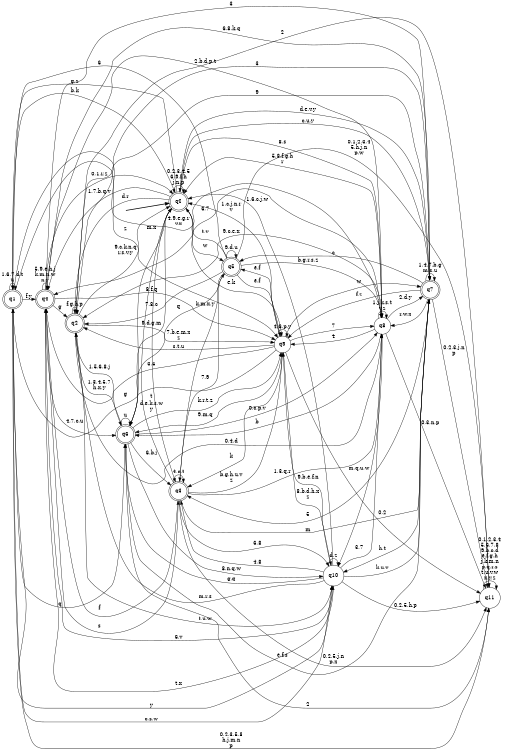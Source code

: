 digraph BlueStar {
__start0 [style = invis, shape = none, label = "", width = 0, height = 0];

rankdir=LR;
size="8,5";

s0 [style="rounded,filled", color="black", fillcolor="white" shape="doublecircle", label="q0"];
s1 [style="rounded,filled", color="black", fillcolor="white" shape="doublecircle", label="q1"];
s2 [style="rounded,filled", color="black", fillcolor="white" shape="doublecircle", label="q2"];
s3 [style="rounded,filled", color="black", fillcolor="white" shape="doublecircle", label="q3"];
s4 [style="rounded,filled", color="black", fillcolor="white" shape="doublecircle", label="q4"];
s5 [style="rounded,filled", color="black", fillcolor="white" shape="doublecircle", label="q5"];
s6 [style="rounded,filled", color="black", fillcolor="white" shape="doublecircle", label="q6"];
s7 [style="rounded,filled", color="black", fillcolor="white" shape="doublecircle", label="q7"];
s8 [style="filled", color="black", fillcolor="white" shape="circle", label="q8"];
s9 [style="filled", color="black", fillcolor="white" shape="circle", label="q9"];
s10 [style="filled", color="black", fillcolor="white" shape="circle", label="q10"];
s11 [style="filled", color="black", fillcolor="white" shape="circle", label="q11"];
subgraph cluster_main { 
	graph [pad=".75", ranksep="0.15", nodesep="0.15"];
	 style=invis; 
	__start0 -> s0 [penwidth=2];
}
s0 -> s0 [label="0,2,3,4,5\n6,9,f,h\nj,n,p"];
s0 -> s1 [label="g,z"];
s0 -> s2 [label="d,r"];
s0 -> s3 [label="t"];
s0 -> s4 [label="1,7,b,q,v"];
s0 -> s5 [label="w"];
s0 -> s6 [label="m,x"];
s0 -> s7 [label="c,u,y"];
s0 -> s8 [label="8,s"];
s0 -> s9 [label="e,k"];
s1 -> s0 [label="b,k"];
s1 -> s1 [label="1,6,7,d,t\nu"];
s1 -> s4 [label="f,y"];
s1 -> s6 [label="q"];
s1 -> s8 [label="4,9,e,g,r\nv,x"];
s1 -> s9 [label="z"];
s1 -> s10 [label="c,s,w"];
s1 -> s11 [label="0,2,3,5,8\nh,j,m,n\np"];
s2 -> s0 [label="9,c,k,n,q\nr,s,v,y"];
s2 -> s2 [label="f,g,h,p"];
s2 -> s6 [label="1,5,6,8,j"];
s2 -> s7 [label="3"];
s2 -> s8 [label="0,4,d"];
s2 -> s9 [label="7,b,e,m,x\nz"];
s2 -> s10 [label="t,u,w"];
s2 -> s11 [label="2"];
s3 -> s0 [label="d,e,k,s,w\ny"];
s3 -> s3 [label="4,c,t"];
s3 -> s4 [label="f"];
s3 -> s5 [label="7,9"];
s3 -> s7 [label="m"];
s3 -> s8 [label="1,3,q,r"];
s3 -> s9 [label="b,g,h,u,v\nz"];
s3 -> s10 [label="6,8"];
s3 -> s11 [label="0,2,5,j,n\np,x"];
s4 -> s0 [label="0,1,r,z"];
s4 -> s2 [label="g"];
s4 -> s3 [label="s"];
s4 -> s4 [label="5,9,e,h,j\nk,m,n,w\nx,y"];
s4 -> s6 [label="4,7,c,u"];
s4 -> s7 [label="3"];
s4 -> s8 [label="2,b,d,p,t"];
s4 -> s9 [label="8,f,q"];
s4 -> s10 [label="6,v"];
s5 -> s0 [label="t,v"];
s5 -> s1 [label="6"];
s5 -> s2 [label="7,8,c"];
s5 -> s3 [label="k,m,x,y"];
s5 -> s5 [label="9,d,u"];
s5 -> s6 [label="q"];
s5 -> s8 [label="b,g,r,s,z"];
s5 -> s9 [label="e,f"];
s5 -> s11 [label="0,1,2,3,4\n5,h,j,n\np,w"];
s6 -> s0 [label="9,d,g,m"];
s6 -> s2 [label="1,3,4,5,7\nh,x,y"];
s6 -> s3 [label="6,b,j"];
s6 -> s6 [label="u"];
s6 -> s7 [label="e,f,s"];
s6 -> s8 [label="0,c,p,v"];
s6 -> s9 [label="k,r,t,z"];
s6 -> s10 [label="8,n,q,w"];
s6 -> s11 [label="2"];
s7 -> s0 [label="d,e,v,y"];
s7 -> s2 [label="9"];
s7 -> s3 [label="5"];
s7 -> s4 [label="6,8,k,q"];
s7 -> s5 [label="c"];
s7 -> s7 [label="1,4,7,b,g\nm,s,u"];
s7 -> s8 [label="r,w,x"];
s7 -> s9 [label="f,z"];
s7 -> s10 [label="h,t"];
s7 -> s11 [label="0,2,3,j,n\np"];
s8 -> s0 [label="5,8,f,g,h\nr"];
s8 -> s2 [label="9,c,e,x"];
s8 -> s4 [label="6,7"];
s8 -> s6 [label="b"];
s8 -> s7 [label="2,d,y"];
s8 -> s8 [label="1,j,k,s,t\nv,z"];
s8 -> s9 [label="4"];
s8 -> s10 [label="m,q,u,w"];
s8 -> s11 [label="0,3,n,p"];
s9 -> s0 [label="1,c,j,n,r\nv"];
s9 -> s1 [label="g"];
s9 -> s2 [label="s,t,u"];
s9 -> s3 [label="k"];
s9 -> s4 [label="3,5"];
s9 -> s5 [label="e,f"];
s9 -> s6 [label="9,m,q"];
s9 -> s7 [label="w"];
s9 -> s8 [label="7"];
s9 -> s9 [label="4,6,p,y"];
s9 -> s10 [label="8,b,d,h,x\nz"];
s9 -> s11 [label="0,2"];
s10 -> s0 [label="1,6,c,j,w"];
s10 -> s1 [label="y"];
s10 -> s2 [label="m,r,s"];
s10 -> s3 [label="4,8"];
s10 -> s4 [label="t,x"];
s10 -> s6 [label="g,q"];
s10 -> s7 [label="k,u,v"];
s10 -> s8 [label="3,7"];
s10 -> s9 [label="9,b,e,f,n"];
s10 -> s10 [label="d,z"];
s10 -> s11 [label="0,2,5,h,p"];
s11 -> s11 [label="0,1,2,3,4\n5,6,7,8\n9,b,c,d\ne,f,g,h\nj,k,m,n\np,q,r,s\nt,u,v,w\nx,y,z"];

}